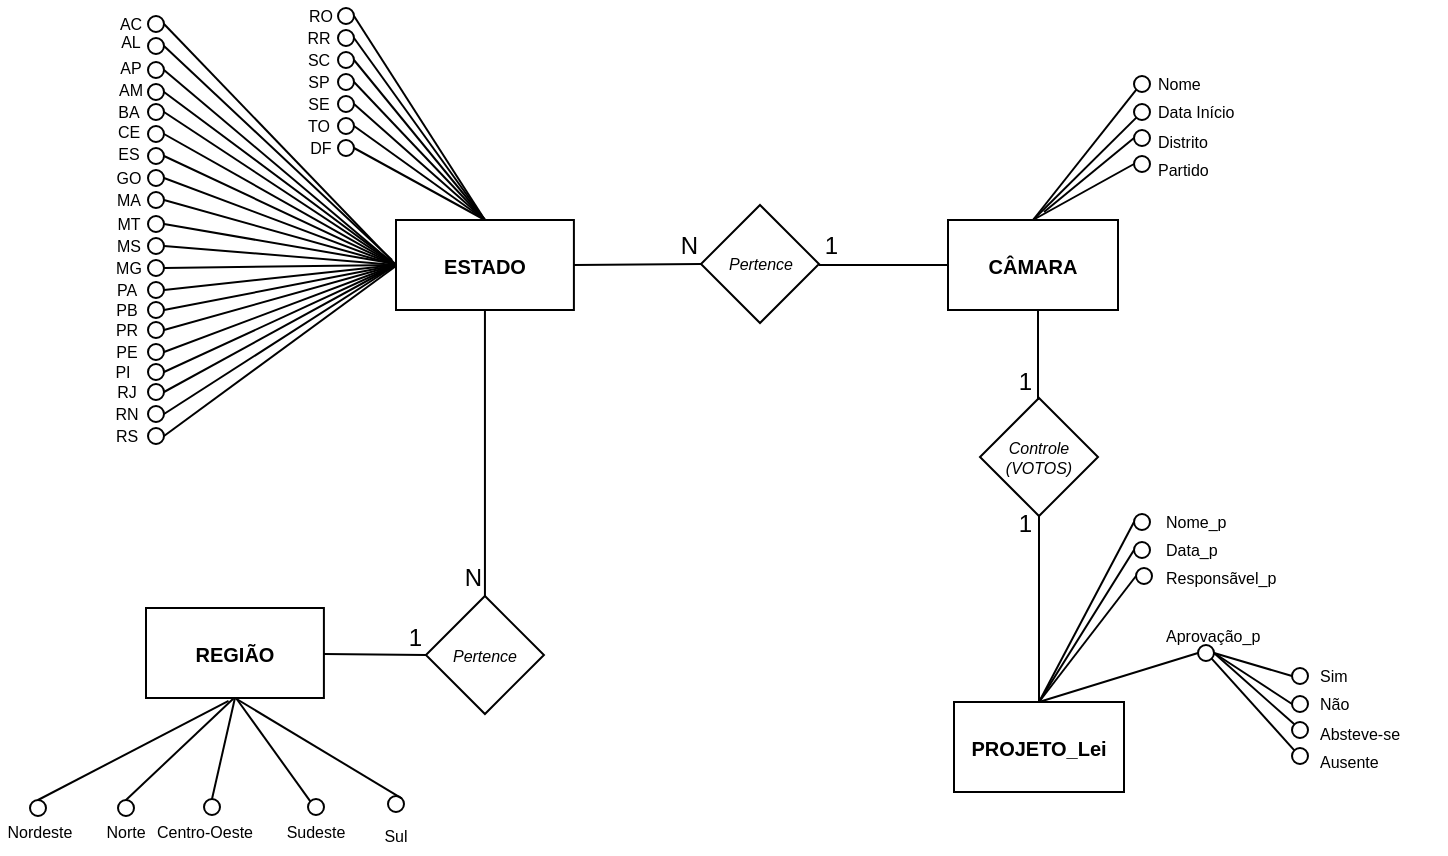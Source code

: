 <mxfile version="21.0.2" type="github">
  <diagram name="Página-1" id="QyqMHi6FCJQUmbp4RluL">
    <mxGraphModel dx="1434" dy="756" grid="0" gridSize="10" guides="1" tooltips="1" connect="1" arrows="1" fold="1" page="1" pageScale="1" pageWidth="1169" pageHeight="827" math="0" shadow="0">
      <root>
        <mxCell id="0" />
        <mxCell id="1" parent="0" />
        <mxCell id="iLDF7jWk_mezcc8OdMnJ-2" value="ESTADO" style="rounded=0;whiteSpace=wrap;html=1;labelBackgroundColor=none;labelBorderColor=none;fontStyle=1;aspect=fixed;fontSize=10;" parent="1" vertex="1">
          <mxGeometry x="266" y="120" width="88.95" height="45" as="geometry" />
        </mxCell>
        <mxCell id="iLDF7jWk_mezcc8OdMnJ-3" value="CÂMARA" style="rounded=0;whiteSpace=wrap;html=1;labelBackgroundColor=none;fontStyle=1;fontSize=10;" parent="1" vertex="1">
          <mxGeometry x="542" y="120" width="85" height="45" as="geometry" />
        </mxCell>
        <mxCell id="iLDF7jWk_mezcc8OdMnJ-4" value="PROJETO_Lei" style="rounded=0;whiteSpace=wrap;html=1;labelBackgroundColor=none;fontStyle=1;fontSize=10;" parent="1" vertex="1">
          <mxGeometry x="545" y="361" width="85" height="45" as="geometry" />
        </mxCell>
        <mxCell id="iLDF7jWk_mezcc8OdMnJ-7" value="Pertence" style="rhombus;whiteSpace=wrap;html=1;fontStyle=2;labelBackgroundColor=none;rounded=0;fontSize=8;" parent="1" vertex="1">
          <mxGeometry x="418.5" y="112.5" width="59" height="59" as="geometry" />
        </mxCell>
        <mxCell id="iLDF7jWk_mezcc8OdMnJ-17" value="Controle (VOTOS)" style="rhombus;whiteSpace=wrap;html=1;fontSize=8;fontStyle=2;labelBackgroundColor=none;rounded=0;" parent="1" vertex="1">
          <mxGeometry x="558" y="209" width="59" height="59" as="geometry" />
        </mxCell>
        <mxCell id="iLDF7jWk_mezcc8OdMnJ-19" value="" style="endArrow=none;html=1;rounded=0;fontSize=11;fontColor=default;labelBackgroundColor=none;" parent="1" edge="1">
          <mxGeometry width="50" height="50" relative="1" as="geometry">
            <mxPoint x="587" y="210" as="sourcePoint" />
            <mxPoint x="587" y="165" as="targetPoint" />
          </mxGeometry>
        </mxCell>
        <mxCell id="Q12_xRJpywkmpFExpaVE-6" value="REGIÃO" style="rounded=0;whiteSpace=wrap;html=1;labelBackgroundColor=none;labelBorderColor=none;fontStyle=1;aspect=fixed;fontSize=10;" parent="1" vertex="1">
          <mxGeometry x="141" y="314" width="88.95" height="45" as="geometry" />
        </mxCell>
        <mxCell id="Q12_xRJpywkmpFExpaVE-31" value="&lt;font style=&quot;font-size: 8px;&quot;&gt;AC&lt;br&gt;&lt;/font&gt;" style="text;html=1;strokeColor=none;fillColor=none;align=center;verticalAlign=middle;whiteSpace=wrap;rounded=0;labelBackgroundColor=none;" parent="1" vertex="1">
          <mxGeometry x="121" y="14" width="25" height="14" as="geometry" />
        </mxCell>
        <mxCell id="Q12_xRJpywkmpFExpaVE-32" value="&lt;font style=&quot;font-size: 8px;&quot;&gt;AL&lt;br&gt;&lt;/font&gt;" style="text;html=1;strokeColor=none;fillColor=none;align=center;verticalAlign=middle;whiteSpace=wrap;rounded=0;labelBackgroundColor=none;" parent="1" vertex="1">
          <mxGeometry x="121" y="23" width="25" height="14" as="geometry" />
        </mxCell>
        <mxCell id="Q12_xRJpywkmpFExpaVE-33" value="&lt;font style=&quot;font-size: 8px;&quot;&gt;AP&lt;br&gt;&lt;/font&gt;" style="text;html=1;strokeColor=none;fillColor=none;align=center;verticalAlign=middle;whiteSpace=wrap;rounded=0;labelBackgroundColor=none;" parent="1" vertex="1">
          <mxGeometry x="121" y="36" width="25" height="14" as="geometry" />
        </mxCell>
        <mxCell id="Q12_xRJpywkmpFExpaVE-34" value="&lt;font style=&quot;font-size: 8px;&quot;&gt;AM&lt;br&gt;&lt;/font&gt;" style="text;html=1;strokeColor=none;fillColor=none;align=center;verticalAlign=middle;whiteSpace=wrap;rounded=0;labelBackgroundColor=none;" parent="1" vertex="1">
          <mxGeometry x="121" y="47" width="25" height="14" as="geometry" />
        </mxCell>
        <mxCell id="Q12_xRJpywkmpFExpaVE-35" value="&lt;font style=&quot;font-size: 8px;&quot;&gt;BA&lt;br&gt;&lt;/font&gt;" style="text;html=1;strokeColor=none;fillColor=none;align=center;verticalAlign=middle;whiteSpace=wrap;rounded=0;labelBackgroundColor=none;" parent="1" vertex="1">
          <mxGeometry x="120" y="58" width="25" height="14" as="geometry" />
        </mxCell>
        <mxCell id="Q12_xRJpywkmpFExpaVE-36" value="&lt;font style=&quot;font-size: 8px;&quot;&gt;CE&lt;br&gt;&lt;/font&gt;" style="text;html=1;strokeColor=none;fillColor=none;align=center;verticalAlign=middle;whiteSpace=wrap;rounded=0;labelBackgroundColor=none;" parent="1" vertex="1">
          <mxGeometry x="120" y="68" width="25" height="14" as="geometry" />
        </mxCell>
        <mxCell id="Q12_xRJpywkmpFExpaVE-37" value="&lt;font style=&quot;font-size: 8px;&quot;&gt;ES&lt;br&gt;&lt;/font&gt;" style="text;html=1;strokeColor=none;fillColor=none;align=center;verticalAlign=middle;whiteSpace=wrap;rounded=0;labelBackgroundColor=none;" parent="1" vertex="1">
          <mxGeometry x="120" y="79" width="25" height="14" as="geometry" />
        </mxCell>
        <mxCell id="Q12_xRJpywkmpFExpaVE-38" value="&lt;font style=&quot;font-size: 8px;&quot;&gt;GO&lt;br&gt;&lt;/font&gt;" style="text;html=1;strokeColor=none;fillColor=none;align=center;verticalAlign=middle;whiteSpace=wrap;rounded=0;labelBackgroundColor=none;" parent="1" vertex="1">
          <mxGeometry x="120" y="91" width="25" height="14" as="geometry" />
        </mxCell>
        <mxCell id="Q12_xRJpywkmpFExpaVE-39" value="&lt;font style=&quot;font-size: 8px;&quot;&gt;MA&lt;br&gt;&lt;/font&gt;" style="text;html=1;strokeColor=none;fillColor=none;align=center;verticalAlign=middle;whiteSpace=wrap;rounded=0;labelBackgroundColor=none;" parent="1" vertex="1">
          <mxGeometry x="120" y="102" width="25" height="14" as="geometry" />
        </mxCell>
        <mxCell id="Q12_xRJpywkmpFExpaVE-40" value="&lt;font style=&quot;font-size: 8px;&quot;&gt;MT&lt;br&gt;&lt;/font&gt;" style="text;html=1;strokeColor=none;fillColor=none;align=center;verticalAlign=middle;whiteSpace=wrap;rounded=0;labelBackgroundColor=none;" parent="1" vertex="1">
          <mxGeometry x="120" y="114" width="25" height="14" as="geometry" />
        </mxCell>
        <mxCell id="Q12_xRJpywkmpFExpaVE-42" value="&lt;font style=&quot;font-size: 8px;&quot;&gt;MS&lt;br&gt;&lt;/font&gt;" style="text;html=1;strokeColor=none;fillColor=none;align=center;verticalAlign=middle;whiteSpace=wrap;rounded=0;labelBackgroundColor=none;" parent="1" vertex="1">
          <mxGeometry x="120" y="125" width="25" height="14" as="geometry" />
        </mxCell>
        <mxCell id="Q12_xRJpywkmpFExpaVE-43" value="&lt;font style=&quot;font-size: 8px;&quot;&gt;MG&lt;br&gt;&lt;/font&gt;" style="text;html=1;strokeColor=none;fillColor=none;align=center;verticalAlign=middle;whiteSpace=wrap;rounded=0;labelBackgroundColor=none;" parent="1" vertex="1">
          <mxGeometry x="120" y="136" width="25" height="14" as="geometry" />
        </mxCell>
        <mxCell id="Q12_xRJpywkmpFExpaVE-44" value="&lt;font style=&quot;font-size: 8px;&quot;&gt;PA&lt;br&gt;&lt;/font&gt;" style="text;html=1;strokeColor=none;fillColor=none;align=center;verticalAlign=middle;whiteSpace=wrap;rounded=0;labelBackgroundColor=none;" parent="1" vertex="1">
          <mxGeometry x="119" y="147" width="25" height="14" as="geometry" />
        </mxCell>
        <mxCell id="Q12_xRJpywkmpFExpaVE-45" value="&lt;font style=&quot;font-size: 8px;&quot;&gt;PB&lt;br&gt;&lt;/font&gt;" style="text;html=1;strokeColor=none;fillColor=none;align=center;verticalAlign=middle;whiteSpace=wrap;rounded=0;labelBackgroundColor=none;" parent="1" vertex="1">
          <mxGeometry x="119" y="157" width="25" height="14" as="geometry" />
        </mxCell>
        <mxCell id="Q12_xRJpywkmpFExpaVE-46" value="&lt;font style=&quot;font-size: 8px;&quot;&gt;PR&lt;br&gt;&lt;/font&gt;" style="text;html=1;strokeColor=none;fillColor=none;align=center;verticalAlign=middle;whiteSpace=wrap;rounded=0;labelBackgroundColor=none;" parent="1" vertex="1">
          <mxGeometry x="119" y="167" width="25" height="14" as="geometry" />
        </mxCell>
        <mxCell id="Q12_xRJpywkmpFExpaVE-47" value="&lt;font style=&quot;font-size: 8px;&quot;&gt;PE&lt;br&gt;&lt;/font&gt;" style="text;html=1;strokeColor=none;fillColor=none;align=center;verticalAlign=middle;whiteSpace=wrap;rounded=0;labelBackgroundColor=none;" parent="1" vertex="1">
          <mxGeometry x="119" y="178" width="25" height="14" as="geometry" />
        </mxCell>
        <mxCell id="Q12_xRJpywkmpFExpaVE-48" value="&lt;font style=&quot;font-size: 8px;&quot;&gt;PI&lt;br&gt;&lt;/font&gt;" style="text;html=1;strokeColor=none;fillColor=none;align=center;verticalAlign=middle;whiteSpace=wrap;rounded=0;labelBackgroundColor=none;" parent="1" vertex="1">
          <mxGeometry x="117" y="188" width="25" height="14" as="geometry" />
        </mxCell>
        <mxCell id="Q12_xRJpywkmpFExpaVE-49" value="&lt;font style=&quot;font-size: 8px;&quot;&gt;RJ&lt;br&gt;&lt;/font&gt;" style="text;html=1;strokeColor=none;fillColor=none;align=center;verticalAlign=middle;whiteSpace=wrap;rounded=0;labelBackgroundColor=none;" parent="1" vertex="1">
          <mxGeometry x="119" y="198" width="25" height="14" as="geometry" />
        </mxCell>
        <mxCell id="Q12_xRJpywkmpFExpaVE-50" value="&lt;font style=&quot;font-size: 8px;&quot;&gt;RN&lt;br&gt;&lt;/font&gt;" style="text;html=1;strokeColor=none;fillColor=none;align=center;verticalAlign=middle;whiteSpace=wrap;rounded=0;labelBackgroundColor=none;" parent="1" vertex="1">
          <mxGeometry x="119" y="209" width="25" height="14" as="geometry" />
        </mxCell>
        <mxCell id="Q12_xRJpywkmpFExpaVE-51" value="&lt;font style=&quot;font-size: 8px;&quot;&gt;RS&lt;br&gt;&lt;/font&gt;" style="text;html=1;strokeColor=none;fillColor=none;align=center;verticalAlign=middle;whiteSpace=wrap;rounded=0;labelBackgroundColor=none;" parent="1" vertex="1">
          <mxGeometry x="119" y="220" width="25" height="14" as="geometry" />
        </mxCell>
        <mxCell id="Q12_xRJpywkmpFExpaVE-52" value="&lt;font style=&quot;font-size: 8px;&quot;&gt;RO&lt;br&gt;&lt;/font&gt;" style="text;html=1;strokeColor=none;fillColor=none;align=center;verticalAlign=middle;whiteSpace=wrap;rounded=0;labelBackgroundColor=none;" parent="1" vertex="1">
          <mxGeometry x="216" y="10" width="25" height="14" as="geometry" />
        </mxCell>
        <mxCell id="Q12_xRJpywkmpFExpaVE-53" value="&lt;font style=&quot;font-size: 8px;&quot;&gt;RR&lt;br&gt;&lt;/font&gt;" style="text;html=1;strokeColor=none;fillColor=none;align=center;verticalAlign=middle;whiteSpace=wrap;rounded=0;labelBackgroundColor=none;" parent="1" vertex="1">
          <mxGeometry x="215" y="21" width="25" height="14" as="geometry" />
        </mxCell>
        <mxCell id="Q12_xRJpywkmpFExpaVE-54" value="&lt;font style=&quot;font-size: 8px;&quot;&gt;SC&lt;br&gt;&lt;/font&gt;" style="text;html=1;strokeColor=none;fillColor=none;align=center;verticalAlign=middle;whiteSpace=wrap;rounded=0;labelBackgroundColor=none;" parent="1" vertex="1">
          <mxGeometry x="215" y="32" width="25" height="14" as="geometry" />
        </mxCell>
        <mxCell id="Q12_xRJpywkmpFExpaVE-55" value="&lt;font style=&quot;font-size: 8px;&quot;&gt;SP&lt;br&gt;&lt;/font&gt;" style="text;html=1;strokeColor=none;fillColor=none;align=center;verticalAlign=middle;whiteSpace=wrap;rounded=0;labelBackgroundColor=none;" parent="1" vertex="1">
          <mxGeometry x="215" y="43" width="25" height="14" as="geometry" />
        </mxCell>
        <mxCell id="Q12_xRJpywkmpFExpaVE-56" value="&lt;font style=&quot;font-size: 8px;&quot;&gt;SE&lt;br&gt;&lt;/font&gt;" style="text;html=1;strokeColor=none;fillColor=none;align=center;verticalAlign=middle;whiteSpace=wrap;rounded=0;labelBackgroundColor=none;" parent="1" vertex="1">
          <mxGeometry x="215" y="54" width="25" height="14" as="geometry" />
        </mxCell>
        <mxCell id="Q12_xRJpywkmpFExpaVE-57" value="&lt;font style=&quot;font-size: 8px;&quot;&gt;TO&lt;br&gt;&lt;/font&gt;" style="text;html=1;strokeColor=none;fillColor=none;align=center;verticalAlign=middle;whiteSpace=wrap;rounded=0;labelBackgroundColor=none;" parent="1" vertex="1">
          <mxGeometry x="215" y="65" width="25" height="14" as="geometry" />
        </mxCell>
        <mxCell id="Q12_xRJpywkmpFExpaVE-58" value="&lt;font style=&quot;font-size: 8px;&quot;&gt;DF&lt;br&gt;&lt;/font&gt;" style="text;html=1;strokeColor=none;fillColor=none;align=center;verticalAlign=middle;whiteSpace=wrap;rounded=0;labelBackgroundColor=none;" parent="1" vertex="1">
          <mxGeometry x="216" y="76" width="25" height="14" as="geometry" />
        </mxCell>
        <mxCell id="Q12_xRJpywkmpFExpaVE-64" value="" style="ellipse;whiteSpace=wrap;html=1;aspect=fixed;labelBackgroundColor=none;rounded=0;" parent="1" vertex="1">
          <mxGeometry x="142" y="18" width="8" height="8" as="geometry" />
        </mxCell>
        <mxCell id="Q12_xRJpywkmpFExpaVE-65" value="" style="ellipse;whiteSpace=wrap;html=1;aspect=fixed;labelBackgroundColor=none;rounded=0;" parent="1" vertex="1">
          <mxGeometry x="142" y="29" width="8" height="8" as="geometry" />
        </mxCell>
        <mxCell id="Q12_xRJpywkmpFExpaVE-66" value="" style="ellipse;whiteSpace=wrap;html=1;aspect=fixed;labelBackgroundColor=none;rounded=0;" parent="1" vertex="1">
          <mxGeometry x="142" y="41" width="8" height="8" as="geometry" />
        </mxCell>
        <mxCell id="Q12_xRJpywkmpFExpaVE-67" value="" style="ellipse;whiteSpace=wrap;html=1;aspect=fixed;labelBackgroundColor=none;rounded=0;" parent="1" vertex="1">
          <mxGeometry x="142" y="52" width="8" height="8" as="geometry" />
        </mxCell>
        <mxCell id="Q12_xRJpywkmpFExpaVE-68" value="" style="ellipse;whiteSpace=wrap;html=1;aspect=fixed;labelBackgroundColor=none;rounded=0;" parent="1" vertex="1">
          <mxGeometry x="142" y="62" width="8" height="8" as="geometry" />
        </mxCell>
        <mxCell id="Q12_xRJpywkmpFExpaVE-69" value="" style="ellipse;whiteSpace=wrap;html=1;aspect=fixed;labelBackgroundColor=none;rounded=0;" parent="1" vertex="1">
          <mxGeometry x="142" y="73" width="8" height="8" as="geometry" />
        </mxCell>
        <mxCell id="Q12_xRJpywkmpFExpaVE-70" value="" style="ellipse;whiteSpace=wrap;html=1;aspect=fixed;labelBackgroundColor=none;rounded=0;" parent="1" vertex="1">
          <mxGeometry x="142" y="84" width="8" height="8" as="geometry" />
        </mxCell>
        <mxCell id="Q12_xRJpywkmpFExpaVE-71" value="" style="ellipse;whiteSpace=wrap;html=1;aspect=fixed;labelBackgroundColor=none;rounded=0;" parent="1" vertex="1">
          <mxGeometry x="142" y="95" width="8" height="8" as="geometry" />
        </mxCell>
        <mxCell id="Q12_xRJpywkmpFExpaVE-72" value="" style="ellipse;whiteSpace=wrap;html=1;aspect=fixed;labelBackgroundColor=none;rounded=0;" parent="1" vertex="1">
          <mxGeometry x="142" y="106" width="8" height="8" as="geometry" />
        </mxCell>
        <mxCell id="Q12_xRJpywkmpFExpaVE-73" value="" style="ellipse;whiteSpace=wrap;html=1;aspect=fixed;labelBackgroundColor=none;rounded=0;" parent="1" vertex="1">
          <mxGeometry x="142" y="118" width="8" height="8" as="geometry" />
        </mxCell>
        <mxCell id="Q12_xRJpywkmpFExpaVE-74" value="" style="ellipse;whiteSpace=wrap;html=1;aspect=fixed;labelBackgroundColor=none;rounded=0;" parent="1" vertex="1">
          <mxGeometry x="142" y="129" width="8" height="8" as="geometry" />
        </mxCell>
        <mxCell id="Q12_xRJpywkmpFExpaVE-75" value="" style="ellipse;whiteSpace=wrap;html=1;aspect=fixed;labelBackgroundColor=none;rounded=0;" parent="1" vertex="1">
          <mxGeometry x="142" y="140" width="8" height="8" as="geometry" />
        </mxCell>
        <mxCell id="Q12_xRJpywkmpFExpaVE-76" value="" style="ellipse;whiteSpace=wrap;html=1;aspect=fixed;labelBackgroundColor=none;rounded=0;" parent="1" vertex="1">
          <mxGeometry x="142" y="151" width="8" height="8" as="geometry" />
        </mxCell>
        <mxCell id="Q12_xRJpywkmpFExpaVE-77" value="" style="ellipse;whiteSpace=wrap;html=1;aspect=fixed;labelBackgroundColor=none;rounded=0;" parent="1" vertex="1">
          <mxGeometry x="142" y="161" width="8" height="8" as="geometry" />
        </mxCell>
        <mxCell id="Q12_xRJpywkmpFExpaVE-78" value="" style="ellipse;whiteSpace=wrap;html=1;aspect=fixed;labelBackgroundColor=none;rounded=0;" parent="1" vertex="1">
          <mxGeometry x="142" y="171" width="8" height="8" as="geometry" />
        </mxCell>
        <mxCell id="Q12_xRJpywkmpFExpaVE-79" value="" style="ellipse;whiteSpace=wrap;html=1;aspect=fixed;labelBackgroundColor=none;rounded=0;" parent="1" vertex="1">
          <mxGeometry x="142" y="182" width="8" height="8" as="geometry" />
        </mxCell>
        <mxCell id="Q12_xRJpywkmpFExpaVE-80" value="" style="ellipse;whiteSpace=wrap;html=1;aspect=fixed;labelBackgroundColor=none;rounded=0;" parent="1" vertex="1">
          <mxGeometry x="142" y="192" width="8" height="8" as="geometry" />
        </mxCell>
        <mxCell id="Q12_xRJpywkmpFExpaVE-81" value="" style="ellipse;whiteSpace=wrap;html=1;aspect=fixed;labelBackgroundColor=none;rounded=0;" parent="1" vertex="1">
          <mxGeometry x="142" y="202" width="8" height="8" as="geometry" />
        </mxCell>
        <mxCell id="Q12_xRJpywkmpFExpaVE-82" value="" style="ellipse;whiteSpace=wrap;html=1;aspect=fixed;labelBackgroundColor=none;rounded=0;" parent="1" vertex="1">
          <mxGeometry x="142" y="213" width="8" height="8" as="geometry" />
        </mxCell>
        <mxCell id="Q12_xRJpywkmpFExpaVE-83" value="" style="ellipse;whiteSpace=wrap;html=1;aspect=fixed;labelBackgroundColor=none;rounded=0;" parent="1" vertex="1">
          <mxGeometry x="142" y="224" width="8" height="8" as="geometry" />
        </mxCell>
        <mxCell id="Q12_xRJpywkmpFExpaVE-84" value="" style="ellipse;whiteSpace=wrap;html=1;aspect=fixed;labelBackgroundColor=none;rounded=0;" parent="1" vertex="1">
          <mxGeometry x="237" y="14" width="8" height="8" as="geometry" />
        </mxCell>
        <mxCell id="Q12_xRJpywkmpFExpaVE-85" value="" style="ellipse;whiteSpace=wrap;html=1;aspect=fixed;labelBackgroundColor=none;rounded=0;" parent="1" vertex="1">
          <mxGeometry x="237" y="25" width="8" height="8" as="geometry" />
        </mxCell>
        <mxCell id="Q12_xRJpywkmpFExpaVE-86" value="" style="ellipse;whiteSpace=wrap;html=1;aspect=fixed;labelBackgroundColor=none;rounded=0;" parent="1" vertex="1">
          <mxGeometry x="237" y="36" width="8" height="8" as="geometry" />
        </mxCell>
        <mxCell id="Q12_xRJpywkmpFExpaVE-87" value="" style="ellipse;whiteSpace=wrap;html=1;aspect=fixed;labelBackgroundColor=none;rounded=0;" parent="1" vertex="1">
          <mxGeometry x="237" y="47" width="8" height="8" as="geometry" />
        </mxCell>
        <mxCell id="Q12_xRJpywkmpFExpaVE-88" value="" style="ellipse;whiteSpace=wrap;html=1;aspect=fixed;labelBackgroundColor=none;rounded=0;" parent="1" vertex="1">
          <mxGeometry x="237" y="58" width="8" height="8" as="geometry" />
        </mxCell>
        <mxCell id="Q12_xRJpywkmpFExpaVE-89" value="" style="ellipse;whiteSpace=wrap;html=1;aspect=fixed;labelBackgroundColor=none;rounded=0;" parent="1" vertex="1">
          <mxGeometry x="237" y="69" width="8" height="8" as="geometry" />
        </mxCell>
        <mxCell id="Q12_xRJpywkmpFExpaVE-90" value="" style="ellipse;whiteSpace=wrap;html=1;aspect=fixed;labelBackgroundColor=none;rounded=0;" parent="1" vertex="1">
          <mxGeometry x="237" y="80" width="8" height="8" as="geometry" />
        </mxCell>
        <mxCell id="Q12_xRJpywkmpFExpaVE-91" value="&lt;font style=&quot;font-size: 8px;&quot;&gt;Norte&lt;/font&gt;" style="text;html=1;strokeColor=none;fillColor=none;align=center;verticalAlign=middle;whiteSpace=wrap;rounded=0;labelBackgroundColor=none;" parent="1" vertex="1">
          <mxGeometry x="111.0" y="414.5" width="40" height="21" as="geometry" />
        </mxCell>
        <mxCell id="Q12_xRJpywkmpFExpaVE-92" value="&lt;font style=&quot;font-size: 8px;&quot;&gt;Nordeste&lt;/font&gt;" style="text;html=1;strokeColor=none;fillColor=none;align=center;verticalAlign=middle;whiteSpace=wrap;rounded=0;labelBackgroundColor=none;" parent="1" vertex="1">
          <mxGeometry x="68" y="414.5" width="40" height="21" as="geometry" />
        </mxCell>
        <mxCell id="Q12_xRJpywkmpFExpaVE-93" value="&lt;font style=&quot;font-size: 8px;&quot;&gt;Centro-Oeste&lt;/font&gt;" style="text;html=1;strokeColor=none;fillColor=none;align=center;verticalAlign=middle;whiteSpace=wrap;rounded=0;labelBackgroundColor=none;" parent="1" vertex="1">
          <mxGeometry x="143" y="414.5" width="55" height="21" as="geometry" />
        </mxCell>
        <mxCell id="Q12_xRJpywkmpFExpaVE-94" value="&lt;font style=&quot;font-size: 8px;&quot;&gt;Sudeste&lt;br&gt;&lt;/font&gt;" style="text;html=1;strokeColor=none;fillColor=none;align=center;verticalAlign=middle;whiteSpace=wrap;rounded=0;labelBackgroundColor=none;" parent="1" vertex="1">
          <mxGeometry x="206" y="414.5" width="40" height="21" as="geometry" />
        </mxCell>
        <mxCell id="Q12_xRJpywkmpFExpaVE-95" value="&lt;font style=&quot;font-size: 8px;&quot;&gt;Sul&lt;/font&gt;" style="text;html=1;strokeColor=none;fillColor=none;align=center;verticalAlign=middle;whiteSpace=wrap;rounded=0;labelBackgroundColor=none;" parent="1" vertex="1">
          <mxGeometry x="246" y="416" width="40" height="21" as="geometry" />
        </mxCell>
        <mxCell id="Q12_xRJpywkmpFExpaVE-96" value="" style="ellipse;whiteSpace=wrap;html=1;aspect=fixed;labelBackgroundColor=none;rounded=0;" parent="1" vertex="1">
          <mxGeometry x="83" y="410" width="8" height="8" as="geometry" />
        </mxCell>
        <mxCell id="Q12_xRJpywkmpFExpaVE-97" value="" style="ellipse;whiteSpace=wrap;html=1;aspect=fixed;labelBackgroundColor=none;rounded=0;" parent="1" vertex="1">
          <mxGeometry x="127" y="410" width="8" height="8" as="geometry" />
        </mxCell>
        <mxCell id="Q12_xRJpywkmpFExpaVE-98" value="" style="ellipse;whiteSpace=wrap;html=1;aspect=fixed;labelBackgroundColor=none;rounded=0;" parent="1" vertex="1">
          <mxGeometry x="262" y="408" width="8" height="8" as="geometry" />
        </mxCell>
        <mxCell id="Q12_xRJpywkmpFExpaVE-99" value="" style="ellipse;whiteSpace=wrap;html=1;aspect=fixed;labelBackgroundColor=none;rounded=0;" parent="1" vertex="1">
          <mxGeometry x="170" y="409.5" width="8" height="8" as="geometry" />
        </mxCell>
        <mxCell id="Q12_xRJpywkmpFExpaVE-100" value="" style="ellipse;whiteSpace=wrap;html=1;aspect=fixed;labelBackgroundColor=none;rounded=0;" parent="1" vertex="1">
          <mxGeometry x="222" y="409.5" width="8" height="8" as="geometry" />
        </mxCell>
        <mxCell id="Q12_xRJpywkmpFExpaVE-121" value="" style="endArrow=none;html=1;rounded=0;entryX=0.5;entryY=1;entryDx=0;entryDy=0;exitX=1;exitY=0;exitDx=0;exitDy=0;labelBackgroundColor=none;fontColor=default;" parent="1" source="Q12_xRJpywkmpFExpaVE-98" target="Q12_xRJpywkmpFExpaVE-6" edge="1">
          <mxGeometry width="50" height="50" relative="1" as="geometry">
            <mxPoint x="261" y="406" as="sourcePoint" />
            <mxPoint x="304" y="380" as="targetPoint" />
          </mxGeometry>
        </mxCell>
        <mxCell id="Q12_xRJpywkmpFExpaVE-122" value="" style="endArrow=none;html=1;rounded=0;exitX=0;exitY=0;exitDx=0;exitDy=0;labelBackgroundColor=none;fontColor=default;" parent="1" source="Q12_xRJpywkmpFExpaVE-100" edge="1">
          <mxGeometry width="50" height="50" relative="1" as="geometry">
            <mxPoint x="254" y="430" as="sourcePoint" />
            <mxPoint x="186" y="359" as="targetPoint" />
          </mxGeometry>
        </mxCell>
        <mxCell id="Q12_xRJpywkmpFExpaVE-123" value="" style="endArrow=none;html=1;rounded=0;exitX=0.5;exitY=0;exitDx=0;exitDy=0;entryX=0.5;entryY=1;entryDx=0;entryDy=0;labelBackgroundColor=none;fontColor=default;" parent="1" source="Q12_xRJpywkmpFExpaVE-99" target="Q12_xRJpywkmpFExpaVE-6" edge="1">
          <mxGeometry width="50" height="50" relative="1" as="geometry">
            <mxPoint x="136" y="402" as="sourcePoint" />
            <mxPoint x="186" y="363" as="targetPoint" />
          </mxGeometry>
        </mxCell>
        <mxCell id="Q12_xRJpywkmpFExpaVE-124" value="" style="endArrow=none;html=1;rounded=0;entryX=0.5;entryY=0;entryDx=0;entryDy=0;labelBackgroundColor=none;fontColor=default;" parent="1" target="Q12_xRJpywkmpFExpaVE-97" edge="1">
          <mxGeometry width="50" height="50" relative="1" as="geometry">
            <mxPoint x="185" y="359" as="sourcePoint" />
            <mxPoint x="304" y="380" as="targetPoint" />
          </mxGeometry>
        </mxCell>
        <mxCell id="Q12_xRJpywkmpFExpaVE-125" value="" style="endArrow=none;html=1;rounded=0;entryX=0.464;entryY=1.032;entryDx=0;entryDy=0;entryPerimeter=0;exitX=0.5;exitY=0;exitDx=0;exitDy=0;labelBackgroundColor=none;fontColor=default;" parent="1" source="Q12_xRJpywkmpFExpaVE-96" target="Q12_xRJpywkmpFExpaVE-6" edge="1">
          <mxGeometry width="50" height="50" relative="1" as="geometry">
            <mxPoint x="254" y="430" as="sourcePoint" />
            <mxPoint x="304" y="380" as="targetPoint" />
          </mxGeometry>
        </mxCell>
        <mxCell id="Q12_xRJpywkmpFExpaVE-126" value="Pertence" style="rhombus;whiteSpace=wrap;html=1;fontStyle=2;labelBackgroundColor=none;rounded=0;fontSize=8;" parent="1" vertex="1">
          <mxGeometry x="280.97" y="308" width="59" height="59" as="geometry" />
        </mxCell>
        <mxCell id="Q12_xRJpywkmpFExpaVE-129" value="" style="endArrow=none;html=1;rounded=0;entryX=0.5;entryY=0;entryDx=0;entryDy=0;exitX=1;exitY=0.5;exitDx=0;exitDy=0;labelBackgroundColor=none;fontColor=default;" parent="1" source="Q12_xRJpywkmpFExpaVE-90" target="iLDF7jWk_mezcc8OdMnJ-2" edge="1">
          <mxGeometry width="50" height="50" relative="1" as="geometry">
            <mxPoint x="288" y="67" as="sourcePoint" />
            <mxPoint x="418" y="156" as="targetPoint" />
          </mxGeometry>
        </mxCell>
        <mxCell id="nDceX-rCqI_0uPZMgdkn-4" value="" style="endArrow=none;html=1;rounded=0;exitX=0.5;exitY=0;exitDx=0;exitDy=0;entryX=1;entryY=0.5;entryDx=0;entryDy=0;labelBackgroundColor=none;fontColor=default;" parent="1" source="iLDF7jWk_mezcc8OdMnJ-2" target="Q12_xRJpywkmpFExpaVE-89" edge="1">
          <mxGeometry width="50" height="50" relative="1" as="geometry">
            <mxPoint x="130" y="118" as="sourcePoint" />
            <mxPoint x="180" y="68" as="targetPoint" />
          </mxGeometry>
        </mxCell>
        <mxCell id="nDceX-rCqI_0uPZMgdkn-6" value="" style="endArrow=none;html=1;rounded=0;entryX=0.5;entryY=0;entryDx=0;entryDy=0;exitX=1;exitY=0.5;exitDx=0;exitDy=0;labelBackgroundColor=none;fontColor=default;" parent="1" source="Q12_xRJpywkmpFExpaVE-88" target="iLDF7jWk_mezcc8OdMnJ-2" edge="1">
          <mxGeometry width="50" height="50" relative="1" as="geometry">
            <mxPoint x="130" y="118" as="sourcePoint" />
            <mxPoint x="180" y="68" as="targetPoint" />
          </mxGeometry>
        </mxCell>
        <mxCell id="nDceX-rCqI_0uPZMgdkn-7" value="" style="endArrow=none;html=1;rounded=0;exitX=0.5;exitY=0;exitDx=0;exitDy=0;entryX=1;entryY=0.5;entryDx=0;entryDy=0;labelBackgroundColor=none;fontColor=default;" parent="1" source="iLDF7jWk_mezcc8OdMnJ-2" target="Q12_xRJpywkmpFExpaVE-87" edge="1">
          <mxGeometry width="50" height="50" relative="1" as="geometry">
            <mxPoint x="130" y="118" as="sourcePoint" />
            <mxPoint x="180" y="68" as="targetPoint" />
          </mxGeometry>
        </mxCell>
        <mxCell id="nDceX-rCqI_0uPZMgdkn-8" value="" style="endArrow=none;html=1;rounded=0;exitX=0.5;exitY=0;exitDx=0;exitDy=0;entryX=1;entryY=0.5;entryDx=0;entryDy=0;labelBackgroundColor=none;fontColor=default;" parent="1" source="iLDF7jWk_mezcc8OdMnJ-2" target="Q12_xRJpywkmpFExpaVE-86" edge="1">
          <mxGeometry width="50" height="50" relative="1" as="geometry">
            <mxPoint x="130" y="118" as="sourcePoint" />
            <mxPoint x="227" y="21" as="targetPoint" />
          </mxGeometry>
        </mxCell>
        <mxCell id="nDceX-rCqI_0uPZMgdkn-9" value="" style="endArrow=none;html=1;rounded=0;exitX=0.5;exitY=0;exitDx=0;exitDy=0;entryX=1;entryY=0.5;entryDx=0;entryDy=0;labelBackgroundColor=none;fontColor=default;" parent="1" source="iLDF7jWk_mezcc8OdMnJ-2" target="Q12_xRJpywkmpFExpaVE-85" edge="1">
          <mxGeometry width="50" height="50" relative="1" as="geometry">
            <mxPoint x="130" y="118" as="sourcePoint" />
            <mxPoint x="180" y="68" as="targetPoint" />
          </mxGeometry>
        </mxCell>
        <mxCell id="nDceX-rCqI_0uPZMgdkn-10" value="" style="endArrow=none;html=1;rounded=0;exitX=0.5;exitY=0;exitDx=0;exitDy=0;entryX=1;entryY=0.5;entryDx=0;entryDy=0;labelBackgroundColor=none;fontColor=default;" parent="1" source="iLDF7jWk_mezcc8OdMnJ-2" target="Q12_xRJpywkmpFExpaVE-84" edge="1">
          <mxGeometry width="50" height="50" relative="1" as="geometry">
            <mxPoint x="320" y="130" as="sourcePoint" />
            <mxPoint x="195" y="42" as="targetPoint" />
          </mxGeometry>
        </mxCell>
        <mxCell id="nDceX-rCqI_0uPZMgdkn-11" value="" style="endArrow=none;html=1;rounded=0;entryX=0;entryY=0.5;entryDx=0;entryDy=0;exitX=1;exitY=0.5;exitDx=0;exitDy=0;labelBackgroundColor=none;fontColor=default;" parent="1" source="Q12_xRJpywkmpFExpaVE-64" target="iLDF7jWk_mezcc8OdMnJ-2" edge="1">
          <mxGeometry width="50" height="50" relative="1" as="geometry">
            <mxPoint x="135" y="109" as="sourcePoint" />
            <mxPoint x="180" y="116" as="targetPoint" />
          </mxGeometry>
        </mxCell>
        <mxCell id="nDceX-rCqI_0uPZMgdkn-12" value="" style="endArrow=none;html=1;rounded=0;exitX=1;exitY=0.5;exitDx=0;exitDy=0;labelBackgroundColor=none;fontColor=default;" parent="1" edge="1">
          <mxGeometry width="50" height="50" relative="1" as="geometry">
            <mxPoint x="150" y="33" as="sourcePoint" />
            <mxPoint x="264" y="140" as="targetPoint" />
          </mxGeometry>
        </mxCell>
        <mxCell id="nDceX-rCqI_0uPZMgdkn-13" value="" style="endArrow=none;html=1;rounded=0;entryX=1;entryY=0.5;entryDx=0;entryDy=0;labelBackgroundColor=none;fontColor=default;" parent="1" target="Q12_xRJpywkmpFExpaVE-66" edge="1">
          <mxGeometry width="50" height="50" relative="1" as="geometry">
            <mxPoint x="266" y="143" as="sourcePoint" />
            <mxPoint x="180" y="68" as="targetPoint" />
          </mxGeometry>
        </mxCell>
        <mxCell id="nDceX-rCqI_0uPZMgdkn-14" value="" style="endArrow=none;html=1;rounded=0;entryX=1;entryY=0.5;entryDx=0;entryDy=0;exitX=0;exitY=0.5;exitDx=0;exitDy=0;labelBackgroundColor=none;fontColor=default;" parent="1" source="iLDF7jWk_mezcc8OdMnJ-2" target="Q12_xRJpywkmpFExpaVE-67" edge="1">
          <mxGeometry width="50" height="50" relative="1" as="geometry">
            <mxPoint x="130" y="118" as="sourcePoint" />
            <mxPoint x="180" y="68" as="targetPoint" />
          </mxGeometry>
        </mxCell>
        <mxCell id="nDceX-rCqI_0uPZMgdkn-15" value="" style="endArrow=none;html=1;rounded=0;entryX=0;entryY=0.5;entryDx=0;entryDy=0;exitX=1;exitY=0.5;exitDx=0;exitDy=0;labelBackgroundColor=none;fontColor=default;" parent="1" source="Q12_xRJpywkmpFExpaVE-68" target="iLDF7jWk_mezcc8OdMnJ-2" edge="1">
          <mxGeometry width="50" height="50" relative="1" as="geometry">
            <mxPoint x="130" y="118" as="sourcePoint" />
            <mxPoint x="180" y="68" as="targetPoint" />
          </mxGeometry>
        </mxCell>
        <mxCell id="nDceX-rCqI_0uPZMgdkn-16" value="" style="endArrow=none;html=1;rounded=0;entryX=0;entryY=0.5;entryDx=0;entryDy=0;exitX=1;exitY=0.5;exitDx=0;exitDy=0;labelBackgroundColor=none;fontColor=default;" parent="1" source="Q12_xRJpywkmpFExpaVE-69" target="iLDF7jWk_mezcc8OdMnJ-2" edge="1">
          <mxGeometry width="50" height="50" relative="1" as="geometry">
            <mxPoint x="130" y="118" as="sourcePoint" />
            <mxPoint x="180" y="68" as="targetPoint" />
          </mxGeometry>
        </mxCell>
        <mxCell id="nDceX-rCqI_0uPZMgdkn-17" value="" style="endArrow=none;html=1;rounded=0;entryX=0;entryY=0.5;entryDx=0;entryDy=0;exitX=1;exitY=0.5;exitDx=0;exitDy=0;labelBackgroundColor=none;fontColor=default;" parent="1" source="Q12_xRJpywkmpFExpaVE-70" target="iLDF7jWk_mezcc8OdMnJ-2" edge="1">
          <mxGeometry width="50" height="50" relative="1" as="geometry">
            <mxPoint x="130" y="118" as="sourcePoint" />
            <mxPoint x="180" y="68" as="targetPoint" />
          </mxGeometry>
        </mxCell>
        <mxCell id="nDceX-rCqI_0uPZMgdkn-18" value="" style="endArrow=none;html=1;rounded=0;exitX=0;exitY=0.5;exitDx=0;exitDy=0;entryX=1;entryY=0.5;entryDx=0;entryDy=0;labelBackgroundColor=none;fontColor=default;" parent="1" source="iLDF7jWk_mezcc8OdMnJ-2" target="Q12_xRJpywkmpFExpaVE-71" edge="1">
          <mxGeometry width="50" height="50" relative="1" as="geometry">
            <mxPoint x="130" y="118" as="sourcePoint" />
            <mxPoint x="180" y="68" as="targetPoint" />
          </mxGeometry>
        </mxCell>
        <mxCell id="nDceX-rCqI_0uPZMgdkn-19" value="" style="endArrow=none;html=1;rounded=0;entryX=0;entryY=0.5;entryDx=0;entryDy=0;exitX=1;exitY=0.5;exitDx=0;exitDy=0;labelBackgroundColor=none;fontColor=default;" parent="1" source="Q12_xRJpywkmpFExpaVE-72" target="iLDF7jWk_mezcc8OdMnJ-2" edge="1">
          <mxGeometry width="50" height="50" relative="1" as="geometry">
            <mxPoint x="130" y="118" as="sourcePoint" />
            <mxPoint x="180" y="68" as="targetPoint" />
          </mxGeometry>
        </mxCell>
        <mxCell id="nDceX-rCqI_0uPZMgdkn-20" value="" style="endArrow=none;html=1;rounded=0;entryX=1;entryY=0.5;entryDx=0;entryDy=0;labelBackgroundColor=none;fontColor=default;" parent="1" target="Q12_xRJpywkmpFExpaVE-73" edge="1">
          <mxGeometry width="50" height="50" relative="1" as="geometry">
            <mxPoint x="266" y="142" as="sourcePoint" />
            <mxPoint x="180" y="68" as="targetPoint" />
          </mxGeometry>
        </mxCell>
        <mxCell id="nDceX-rCqI_0uPZMgdkn-21" value="" style="endArrow=none;html=1;rounded=0;exitX=1;exitY=0.5;exitDx=0;exitDy=0;entryX=0;entryY=0.5;entryDx=0;entryDy=0;labelBackgroundColor=none;fontColor=default;" parent="1" source="Q12_xRJpywkmpFExpaVE-74" target="iLDF7jWk_mezcc8OdMnJ-2" edge="1">
          <mxGeometry width="50" height="50" relative="1" as="geometry">
            <mxPoint x="130" y="118" as="sourcePoint" />
            <mxPoint x="180" y="68" as="targetPoint" />
          </mxGeometry>
        </mxCell>
        <mxCell id="nDceX-rCqI_0uPZMgdkn-22" value="" style="endArrow=none;html=1;rounded=0;exitX=1;exitY=0.5;exitDx=0;exitDy=0;entryX=0;entryY=0.5;entryDx=0;entryDy=0;labelBackgroundColor=none;fontColor=default;" parent="1" source="Q12_xRJpywkmpFExpaVE-75" target="iLDF7jWk_mezcc8OdMnJ-2" edge="1">
          <mxGeometry width="50" height="50" relative="1" as="geometry">
            <mxPoint x="130" y="118" as="sourcePoint" />
            <mxPoint x="180" y="68" as="targetPoint" />
          </mxGeometry>
        </mxCell>
        <mxCell id="nDceX-rCqI_0uPZMgdkn-23" value="" style="endArrow=none;html=1;rounded=0;exitX=1;exitY=0.5;exitDx=0;exitDy=0;entryX=0;entryY=0.5;entryDx=0;entryDy=0;labelBackgroundColor=none;fontColor=default;" parent="1" source="Q12_xRJpywkmpFExpaVE-76" target="iLDF7jWk_mezcc8OdMnJ-2" edge="1">
          <mxGeometry width="50" height="50" relative="1" as="geometry">
            <mxPoint x="130" y="118" as="sourcePoint" />
            <mxPoint x="180" y="68" as="targetPoint" />
          </mxGeometry>
        </mxCell>
        <mxCell id="nDceX-rCqI_0uPZMgdkn-24" value="" style="endArrow=none;html=1;rounded=0;exitX=1;exitY=0.5;exitDx=0;exitDy=0;entryX=0;entryY=0.5;entryDx=0;entryDy=0;labelBackgroundColor=none;fontColor=default;" parent="1" source="Q12_xRJpywkmpFExpaVE-77" target="iLDF7jWk_mezcc8OdMnJ-2" edge="1">
          <mxGeometry width="50" height="50" relative="1" as="geometry">
            <mxPoint x="130" y="118" as="sourcePoint" />
            <mxPoint x="180" y="68" as="targetPoint" />
          </mxGeometry>
        </mxCell>
        <mxCell id="nDceX-rCqI_0uPZMgdkn-25" value="" style="endArrow=none;html=1;rounded=0;exitX=1;exitY=0.5;exitDx=0;exitDy=0;entryX=0;entryY=0.5;entryDx=0;entryDy=0;labelBackgroundColor=none;fontColor=default;" parent="1" source="Q12_xRJpywkmpFExpaVE-78" target="iLDF7jWk_mezcc8OdMnJ-2" edge="1">
          <mxGeometry width="50" height="50" relative="1" as="geometry">
            <mxPoint x="130" y="118" as="sourcePoint" />
            <mxPoint x="180" y="68" as="targetPoint" />
          </mxGeometry>
        </mxCell>
        <mxCell id="nDceX-rCqI_0uPZMgdkn-26" value="" style="endArrow=none;html=1;rounded=0;exitX=1;exitY=0.5;exitDx=0;exitDy=0;entryX=0;entryY=0.5;entryDx=0;entryDy=0;labelBackgroundColor=none;fontColor=default;" parent="1" source="Q12_xRJpywkmpFExpaVE-79" target="iLDF7jWk_mezcc8OdMnJ-2" edge="1">
          <mxGeometry width="50" height="50" relative="1" as="geometry">
            <mxPoint x="130" y="214" as="sourcePoint" />
            <mxPoint x="180" y="164" as="targetPoint" />
          </mxGeometry>
        </mxCell>
        <mxCell id="nDceX-rCqI_0uPZMgdkn-27" value="" style="endArrow=none;html=1;rounded=0;entryX=0;entryY=0.5;entryDx=0;entryDy=0;exitX=1;exitY=0.5;exitDx=0;exitDy=0;labelBackgroundColor=none;fontColor=default;" parent="1" source="Q12_xRJpywkmpFExpaVE-80" target="iLDF7jWk_mezcc8OdMnJ-2" edge="1">
          <mxGeometry width="50" height="50" relative="1" as="geometry">
            <mxPoint x="148" y="194" as="sourcePoint" />
            <mxPoint x="180" y="164" as="targetPoint" />
          </mxGeometry>
        </mxCell>
        <mxCell id="nDceX-rCqI_0uPZMgdkn-28" value="" style="endArrow=none;html=1;rounded=0;exitX=1;exitY=0.5;exitDx=0;exitDy=0;entryX=0;entryY=0.5;entryDx=0;entryDy=0;labelBackgroundColor=none;fontColor=default;" parent="1" source="Q12_xRJpywkmpFExpaVE-81" target="iLDF7jWk_mezcc8OdMnJ-2" edge="1">
          <mxGeometry width="50" height="50" relative="1" as="geometry">
            <mxPoint x="130" y="214" as="sourcePoint" />
            <mxPoint x="180" y="164" as="targetPoint" />
          </mxGeometry>
        </mxCell>
        <mxCell id="nDceX-rCqI_0uPZMgdkn-29" value="" style="endArrow=none;html=1;rounded=0;exitX=1;exitY=0.5;exitDx=0;exitDy=0;entryX=0;entryY=0.5;entryDx=0;entryDy=0;labelBackgroundColor=none;fontColor=default;" parent="1" source="Q12_xRJpywkmpFExpaVE-82" target="iLDF7jWk_mezcc8OdMnJ-2" edge="1">
          <mxGeometry width="50" height="50" relative="1" as="geometry">
            <mxPoint x="130" y="214" as="sourcePoint" />
            <mxPoint x="180" y="164" as="targetPoint" />
          </mxGeometry>
        </mxCell>
        <mxCell id="nDceX-rCqI_0uPZMgdkn-30" value="" style="endArrow=none;html=1;rounded=0;exitX=1;exitY=0.5;exitDx=0;exitDy=0;labelBackgroundColor=none;fontColor=default;" parent="1" source="Q12_xRJpywkmpFExpaVE-83" edge="1">
          <mxGeometry width="50" height="50" relative="1" as="geometry">
            <mxPoint x="130" y="214" as="sourcePoint" />
            <mxPoint x="266" y="143" as="targetPoint" />
          </mxGeometry>
        </mxCell>
        <mxCell id="nDceX-rCqI_0uPZMgdkn-31" value="" style="endArrow=none;html=1;rounded=0;entryX=0;entryY=0.5;entryDx=0;entryDy=0;labelBackgroundColor=none;fontColor=default;" parent="1" source="Q12_xRJpywkmpFExpaVE-6" target="Q12_xRJpywkmpFExpaVE-126" edge="1">
          <mxGeometry relative="1" as="geometry">
            <mxPoint x="328" y="278" as="sourcePoint" />
            <mxPoint x="488" y="278" as="targetPoint" />
          </mxGeometry>
        </mxCell>
        <mxCell id="nDceX-rCqI_0uPZMgdkn-32" value="1" style="resizable=0;html=1;whiteSpace=wrap;align=right;verticalAlign=bottom;labelBackgroundColor=none;rounded=0;" parent="nDceX-rCqI_0uPZMgdkn-31" connectable="0" vertex="1">
          <mxGeometry x="1" relative="1" as="geometry" />
        </mxCell>
        <mxCell id="nDceX-rCqI_0uPZMgdkn-33" value="" style="endArrow=none;html=1;rounded=0;exitX=0.5;exitY=1;exitDx=0;exitDy=0;entryX=0.5;entryY=0;entryDx=0;entryDy=0;labelBackgroundColor=none;fontColor=default;" parent="1" source="iLDF7jWk_mezcc8OdMnJ-2" target="Q12_xRJpywkmpFExpaVE-126" edge="1">
          <mxGeometry relative="1" as="geometry">
            <mxPoint x="328" y="278" as="sourcePoint" />
            <mxPoint x="312" y="303" as="targetPoint" />
          </mxGeometry>
        </mxCell>
        <mxCell id="nDceX-rCqI_0uPZMgdkn-34" value="N" style="resizable=0;html=1;whiteSpace=wrap;align=right;verticalAlign=bottom;labelBackgroundColor=none;rounded=0;" parent="nDceX-rCqI_0uPZMgdkn-33" connectable="0" vertex="1">
          <mxGeometry x="1" relative="1" as="geometry" />
        </mxCell>
        <mxCell id="aENI9kBicTw3ppy-QqtV-1" value="&lt;span style=&quot;font-size: 8px;&quot;&gt;Nome&lt;br&gt;Data Início&lt;br&gt;Distrito&lt;br&gt;Partido&lt;br&gt;&lt;/span&gt;" style="text;html=1;strokeColor=none;fillColor=none;align=left;verticalAlign=middle;whiteSpace=wrap;rounded=0;labelBackgroundColor=none;" parent="1" vertex="1">
          <mxGeometry x="645" y="40" width="48" height="64" as="geometry" />
        </mxCell>
        <mxCell id="aENI9kBicTw3ppy-QqtV-2" value="" style="ellipse;whiteSpace=wrap;html=1;aspect=fixed;labelBackgroundColor=none;rounded=0;" parent="1" vertex="1">
          <mxGeometry x="635" y="48" width="8" height="8" as="geometry" />
        </mxCell>
        <mxCell id="aENI9kBicTw3ppy-QqtV-3" value="" style="ellipse;whiteSpace=wrap;html=1;aspect=fixed;labelBackgroundColor=none;rounded=0;" parent="1" vertex="1">
          <mxGeometry x="635" y="62" width="8" height="8" as="geometry" />
        </mxCell>
        <mxCell id="aENI9kBicTw3ppy-QqtV-9" value="" style="ellipse;whiteSpace=wrap;html=1;aspect=fixed;labelBackgroundColor=none;rounded=0;" parent="1" vertex="1">
          <mxGeometry x="635" y="75" width="8" height="8" as="geometry" />
        </mxCell>
        <mxCell id="aENI9kBicTw3ppy-QqtV-10" value="" style="ellipse;whiteSpace=wrap;html=1;aspect=fixed;labelBackgroundColor=none;rounded=0;" parent="1" vertex="1">
          <mxGeometry x="635" y="88" width="8" height="8" as="geometry" />
        </mxCell>
        <mxCell id="aENI9kBicTw3ppy-QqtV-12" value="" style="endArrow=none;html=1;rounded=0;entryX=0.5;entryY=0;entryDx=0;entryDy=0;exitX=0;exitY=0.5;exitDx=0;exitDy=0;labelBackgroundColor=none;fontColor=default;" parent="1" source="aENI9kBicTw3ppy-QqtV-10" target="iLDF7jWk_mezcc8OdMnJ-3" edge="1">
          <mxGeometry width="50" height="50" relative="1" as="geometry">
            <mxPoint x="424" y="246" as="sourcePoint" />
            <mxPoint x="474" y="196" as="targetPoint" />
          </mxGeometry>
        </mxCell>
        <mxCell id="aENI9kBicTw3ppy-QqtV-13" value="" style="endArrow=none;html=1;rounded=0;exitX=0;exitY=0.5;exitDx=0;exitDy=0;labelBackgroundColor=none;fontColor=default;" parent="1" source="aENI9kBicTw3ppy-QqtV-9" edge="1">
          <mxGeometry width="50" height="50" relative="1" as="geometry">
            <mxPoint x="630" y="74" as="sourcePoint" />
            <mxPoint x="590" y="116" as="targetPoint" />
          </mxGeometry>
        </mxCell>
        <mxCell id="aENI9kBicTw3ppy-QqtV-14" value="" style="endArrow=none;html=1;rounded=0;entryX=0.5;entryY=0;entryDx=0;entryDy=0;exitX=0;exitY=1;exitDx=0;exitDy=0;labelBackgroundColor=none;fontColor=default;" parent="1" source="aENI9kBicTw3ppy-QqtV-3" target="iLDF7jWk_mezcc8OdMnJ-3" edge="1">
          <mxGeometry width="50" height="50" relative="1" as="geometry">
            <mxPoint x="628" y="63" as="sourcePoint" />
            <mxPoint x="592" y="116" as="targetPoint" />
          </mxGeometry>
        </mxCell>
        <mxCell id="aENI9kBicTw3ppy-QqtV-15" value="" style="endArrow=none;html=1;rounded=0;entryX=0.5;entryY=0;entryDx=0;entryDy=0;exitX=0;exitY=1;exitDx=0;exitDy=0;labelBackgroundColor=none;fontColor=default;" parent="1" source="aENI9kBicTw3ppy-QqtV-2" target="iLDF7jWk_mezcc8OdMnJ-3" edge="1">
          <mxGeometry width="50" height="50" relative="1" as="geometry">
            <mxPoint x="424" y="246" as="sourcePoint" />
            <mxPoint x="474" y="196" as="targetPoint" />
          </mxGeometry>
        </mxCell>
        <mxCell id="aENI9kBicTw3ppy-QqtV-16" value="&lt;span style=&quot;font-size: 8px;&quot;&gt;Nome_p&lt;br&gt;Data_p&lt;br&gt;Responsãvel_p&lt;br&gt;&lt;br&gt;Aprovação_p&lt;br&gt;&lt;/span&gt;" style="text;html=1;strokeColor=none;fillColor=none;align=left;verticalAlign=middle;whiteSpace=wrap;rounded=0;labelBackgroundColor=none;" parent="1" vertex="1">
          <mxGeometry x="649" y="261" width="59" height="74" as="geometry" />
        </mxCell>
        <mxCell id="aENI9kBicTw3ppy-QqtV-17" value="" style="ellipse;whiteSpace=wrap;html=1;aspect=fixed;labelBackgroundColor=none;rounded=0;" parent="1" vertex="1">
          <mxGeometry x="635" y="267" width="8" height="8" as="geometry" />
        </mxCell>
        <mxCell id="aENI9kBicTw3ppy-QqtV-18" value="" style="ellipse;whiteSpace=wrap;html=1;aspect=fixed;labelBackgroundColor=none;rounded=0;" parent="1" vertex="1">
          <mxGeometry x="635" y="281" width="8" height="8" as="geometry" />
        </mxCell>
        <mxCell id="aENI9kBicTw3ppy-QqtV-19" value="" style="ellipse;whiteSpace=wrap;html=1;aspect=fixed;labelBackgroundColor=none;rounded=0;" parent="1" vertex="1">
          <mxGeometry x="636" y="294" width="8" height="8" as="geometry" />
        </mxCell>
        <mxCell id="aENI9kBicTw3ppy-QqtV-20" value="" style="ellipse;whiteSpace=wrap;html=1;aspect=fixed;labelBackgroundColor=none;rounded=0;" parent="1" vertex="1">
          <mxGeometry x="667" y="332.5" width="8" height="8" as="geometry" />
        </mxCell>
        <mxCell id="aENI9kBicTw3ppy-QqtV-21" value="" style="endArrow=none;html=1;rounded=0;entryX=0.5;entryY=0;entryDx=0;entryDy=0;exitX=0;exitY=0.5;exitDx=0;exitDy=0;labelBackgroundColor=none;fontColor=default;" parent="1" source="aENI9kBicTw3ppy-QqtV-20" target="iLDF7jWk_mezcc8OdMnJ-4" edge="1">
          <mxGeometry relative="1" as="geometry">
            <mxPoint x="369" y="233" as="sourcePoint" />
            <mxPoint x="529" y="233" as="targetPoint" />
          </mxGeometry>
        </mxCell>
        <mxCell id="aENI9kBicTw3ppy-QqtV-24" value="" style="endArrow=none;html=1;rounded=0;entryX=0.5;entryY=0;entryDx=0;entryDy=0;exitX=0;exitY=0.5;exitDx=0;exitDy=0;labelBackgroundColor=none;fontColor=default;" parent="1" source="aENI9kBicTw3ppy-QqtV-18" target="iLDF7jWk_mezcc8OdMnJ-4" edge="1">
          <mxGeometry relative="1" as="geometry">
            <mxPoint x="633" y="300" as="sourcePoint" />
            <mxPoint x="529" y="233" as="targetPoint" />
          </mxGeometry>
        </mxCell>
        <mxCell id="aENI9kBicTw3ppy-QqtV-25" value="" style="endArrow=none;html=1;rounded=0;entryX=0.5;entryY=0;entryDx=0;entryDy=0;exitX=0;exitY=0.5;exitDx=0;exitDy=0;labelBackgroundColor=none;fontColor=default;" parent="1" source="aENI9kBicTw3ppy-QqtV-17" target="iLDF7jWk_mezcc8OdMnJ-4" edge="1">
          <mxGeometry relative="1" as="geometry">
            <mxPoint x="369" y="233" as="sourcePoint" />
            <mxPoint x="529" y="233" as="targetPoint" />
          </mxGeometry>
        </mxCell>
        <mxCell id="aENI9kBicTw3ppy-QqtV-26" value="" style="endArrow=none;html=1;rounded=0;exitX=0.5;exitY=0;exitDx=0;exitDy=0;entryX=0.5;entryY=1;entryDx=0;entryDy=0;fontSize=8;labelBackgroundColor=none;fontColor=default;" parent="1" source="iLDF7jWk_mezcc8OdMnJ-4" target="iLDF7jWk_mezcc8OdMnJ-17" edge="1">
          <mxGeometry relative="1" as="geometry">
            <mxPoint x="481" y="296" as="sourcePoint" />
            <mxPoint x="529" y="233" as="targetPoint" />
          </mxGeometry>
        </mxCell>
        <mxCell id="aENI9kBicTw3ppy-QqtV-27" value="1" style="resizable=0;html=1;whiteSpace=wrap;align=right;verticalAlign=bottom;labelBackgroundColor=none;rounded=0;" parent="aENI9kBicTw3ppy-QqtV-26" connectable="0" vertex="1">
          <mxGeometry x="1" relative="1" as="geometry">
            <mxPoint x="-2" y="12" as="offset" />
          </mxGeometry>
        </mxCell>
        <mxCell id="aENI9kBicTw3ppy-QqtV-29" value="1" style="resizable=0;html=1;whiteSpace=wrap;align=right;verticalAlign=bottom;labelBackgroundColor=none;rounded=0;" parent="1" connectable="0" vertex="1">
          <mxGeometry x="585.0" y="209.999" as="geometry" />
        </mxCell>
        <mxCell id="aENI9kBicTw3ppy-QqtV-41" value="" style="endArrow=none;html=1;rounded=0;exitX=1;exitY=0.5;exitDx=0;exitDy=0;entryX=0;entryY=0.5;entryDx=0;entryDy=0;labelBackgroundColor=none;fontColor=default;" parent="1" source="iLDF7jWk_mezcc8OdMnJ-2" target="iLDF7jWk_mezcc8OdMnJ-7" edge="1">
          <mxGeometry relative="1" as="geometry">
            <mxPoint x="369" y="231" as="sourcePoint" />
            <mxPoint x="529" y="231" as="targetPoint" />
          </mxGeometry>
        </mxCell>
        <mxCell id="aENI9kBicTw3ppy-QqtV-42" value="" style="endArrow=none;html=1;rounded=0;exitX=1;exitY=0.5;exitDx=0;exitDy=0;entryX=0;entryY=0.5;entryDx=0;entryDy=0;labelBackgroundColor=none;fontColor=default;" parent="1" target="iLDF7jWk_mezcc8OdMnJ-3" edge="1">
          <mxGeometry relative="1" as="geometry">
            <mxPoint x="477.5" y="142.5" as="sourcePoint" />
            <mxPoint x="541.5" y="141.5" as="targetPoint" />
          </mxGeometry>
        </mxCell>
        <mxCell id="aENI9kBicTw3ppy-QqtV-43" value="N" style="resizable=0;html=1;whiteSpace=wrap;align=right;verticalAlign=bottom;labelBackgroundColor=none;rounded=0;" parent="1" connectable="0" vertex="1">
          <mxGeometry x="418.5" y="141.999" as="geometry" />
        </mxCell>
        <mxCell id="aENI9kBicTw3ppy-QqtV-44" value="" style="resizable=0;html=1;whiteSpace=wrap;align=right;verticalAlign=bottom;labelBackgroundColor=none;rounded=0;" parent="1" connectable="0" vertex="1">
          <mxGeometry x="595.5" y="358" as="geometry">
            <mxPoint x="-110" y="-220" as="offset" />
          </mxGeometry>
        </mxCell>
        <mxCell id="aENI9kBicTw3ppy-QqtV-45" value="1" style="resizable=0;html=1;whiteSpace=wrap;align=right;verticalAlign=bottom;labelBackgroundColor=none;rounded=0;" parent="1" connectable="0" vertex="1">
          <mxGeometry x="488.0" y="141.999" as="geometry" />
        </mxCell>
        <mxCell id="aENI9kBicTw3ppy-QqtV-46" value="&lt;span style=&quot;font-size: 8px;&quot;&gt;Sim&lt;br&gt;Não&lt;br&gt;Absteve-se&lt;br&gt;Ausente&lt;br&gt;&lt;/span&gt;" style="text;html=1;strokeColor=none;fillColor=none;align=left;verticalAlign=middle;whiteSpace=wrap;rounded=0;labelBackgroundColor=none;" parent="1" vertex="1">
          <mxGeometry x="726" y="336" width="65" height="64" as="geometry" />
        </mxCell>
        <mxCell id="aENI9kBicTw3ppy-QqtV-47" value="" style="ellipse;whiteSpace=wrap;html=1;aspect=fixed;labelBackgroundColor=none;rounded=0;" parent="1" vertex="1">
          <mxGeometry x="714" y="344" width="8" height="8" as="geometry" />
        </mxCell>
        <mxCell id="aENI9kBicTw3ppy-QqtV-48" value="" style="ellipse;whiteSpace=wrap;html=1;aspect=fixed;labelBackgroundColor=none;rounded=0;" parent="1" vertex="1">
          <mxGeometry x="714" y="358" width="8" height="8" as="geometry" />
        </mxCell>
        <mxCell id="aENI9kBicTw3ppy-QqtV-49" value="" style="ellipse;whiteSpace=wrap;html=1;aspect=fixed;labelBackgroundColor=none;rounded=0;" parent="1" vertex="1">
          <mxGeometry x="714" y="371" width="8" height="8" as="geometry" />
        </mxCell>
        <mxCell id="aENI9kBicTw3ppy-QqtV-50" value="" style="ellipse;whiteSpace=wrap;html=1;aspect=fixed;labelBackgroundColor=none;rounded=0;" parent="1" vertex="1">
          <mxGeometry x="714" y="384" width="8" height="8" as="geometry" />
        </mxCell>
        <mxCell id="aENI9kBicTw3ppy-QqtV-57" value="" style="endArrow=none;html=1;rounded=0;entryX=0.5;entryY=0;entryDx=0;entryDy=0;exitX=0;exitY=0.5;exitDx=0;exitDy=0;labelBackgroundColor=none;fontColor=default;" parent="1" source="aENI9kBicTw3ppy-QqtV-19" target="iLDF7jWk_mezcc8OdMnJ-4" edge="1">
          <mxGeometry relative="1" as="geometry">
            <mxPoint x="645" y="295" as="sourcePoint" />
            <mxPoint x="597" y="358" as="targetPoint" />
          </mxGeometry>
        </mxCell>
        <mxCell id="aENI9kBicTw3ppy-QqtV-58" value="" style="endArrow=none;html=1;rounded=0;entryX=1;entryY=0.5;entryDx=0;entryDy=0;exitX=0;exitY=0.5;exitDx=0;exitDy=0;" parent="1" source="aENI9kBicTw3ppy-QqtV-47" target="aENI9kBicTw3ppy-QqtV-20" edge="1">
          <mxGeometry width="50" height="50" relative="1" as="geometry">
            <mxPoint x="424" y="245" as="sourcePoint" />
            <mxPoint x="474" y="195" as="targetPoint" />
          </mxGeometry>
        </mxCell>
        <mxCell id="aENI9kBicTw3ppy-QqtV-59" value="" style="endArrow=none;html=1;rounded=0;entryX=1;entryY=0.5;entryDx=0;entryDy=0;exitX=0;exitY=0.5;exitDx=0;exitDy=0;" parent="1" source="aENI9kBicTw3ppy-QqtV-48" target="aENI9kBicTw3ppy-QqtV-20" edge="1">
          <mxGeometry width="50" height="50" relative="1" as="geometry">
            <mxPoint x="424" y="245" as="sourcePoint" />
            <mxPoint x="474" y="195" as="targetPoint" />
          </mxGeometry>
        </mxCell>
        <mxCell id="aENI9kBicTw3ppy-QqtV-60" value="" style="endArrow=none;html=1;rounded=0;entryX=1;entryY=0.5;entryDx=0;entryDy=0;exitX=0;exitY=0;exitDx=0;exitDy=0;" parent="1" source="aENI9kBicTw3ppy-QqtV-49" target="aENI9kBicTw3ppy-QqtV-20" edge="1">
          <mxGeometry width="50" height="50" relative="1" as="geometry">
            <mxPoint x="424" y="245" as="sourcePoint" />
            <mxPoint x="474" y="195" as="targetPoint" />
          </mxGeometry>
        </mxCell>
        <mxCell id="aENI9kBicTw3ppy-QqtV-61" value="" style="endArrow=none;html=1;rounded=0;entryX=1;entryY=1;entryDx=0;entryDy=0;exitX=0;exitY=0;exitDx=0;exitDy=0;" parent="1" source="aENI9kBicTw3ppy-QqtV-50" target="aENI9kBicTw3ppy-QqtV-20" edge="1">
          <mxGeometry width="50" height="50" relative="1" as="geometry">
            <mxPoint x="424" y="245" as="sourcePoint" />
            <mxPoint x="474" y="195" as="targetPoint" />
          </mxGeometry>
        </mxCell>
      </root>
    </mxGraphModel>
  </diagram>
</mxfile>
